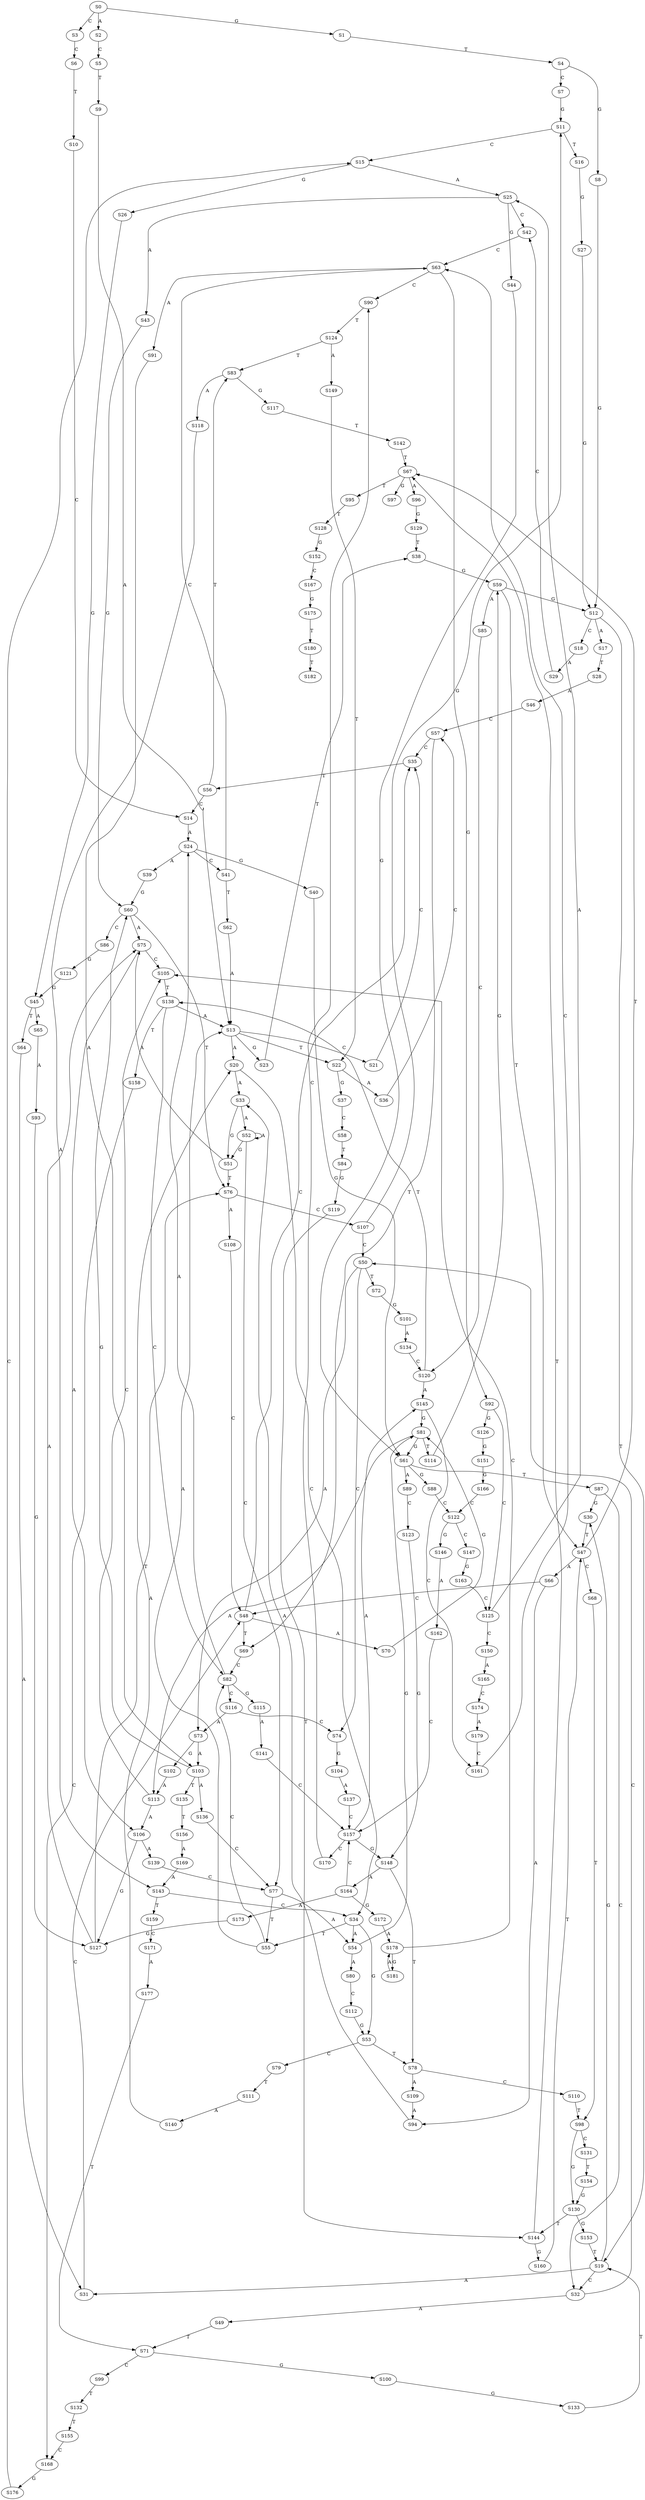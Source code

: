 strict digraph  {
	S0 -> S1 [ label = G ];
	S0 -> S2 [ label = A ];
	S0 -> S3 [ label = C ];
	S1 -> S4 [ label = T ];
	S2 -> S5 [ label = C ];
	S3 -> S6 [ label = C ];
	S4 -> S7 [ label = C ];
	S4 -> S8 [ label = G ];
	S5 -> S9 [ label = T ];
	S6 -> S10 [ label = T ];
	S7 -> S11 [ label = G ];
	S8 -> S12 [ label = G ];
	S9 -> S13 [ label = A ];
	S10 -> S14 [ label = C ];
	S11 -> S15 [ label = C ];
	S11 -> S16 [ label = T ];
	S12 -> S17 [ label = A ];
	S12 -> S18 [ label = C ];
	S12 -> S19 [ label = T ];
	S13 -> S20 [ label = A ];
	S13 -> S21 [ label = C ];
	S13 -> S22 [ label = T ];
	S13 -> S23 [ label = G ];
	S14 -> S24 [ label = A ];
	S15 -> S25 [ label = A ];
	S15 -> S26 [ label = G ];
	S16 -> S27 [ label = G ];
	S17 -> S28 [ label = T ];
	S18 -> S29 [ label = A ];
	S19 -> S30 [ label = G ];
	S19 -> S31 [ label = A ];
	S19 -> S32 [ label = C ];
	S20 -> S33 [ label = A ];
	S20 -> S34 [ label = C ];
	S21 -> S35 [ label = C ];
	S22 -> S36 [ label = A ];
	S22 -> S37 [ label = G ];
	S23 -> S38 [ label = T ];
	S24 -> S39 [ label = A ];
	S24 -> S40 [ label = G ];
	S24 -> S41 [ label = C ];
	S25 -> S42 [ label = C ];
	S25 -> S43 [ label = A ];
	S25 -> S44 [ label = G ];
	S26 -> S45 [ label = G ];
	S27 -> S12 [ label = G ];
	S28 -> S46 [ label = A ];
	S29 -> S42 [ label = C ];
	S30 -> S47 [ label = T ];
	S31 -> S48 [ label = C ];
	S32 -> S49 [ label = A ];
	S32 -> S50 [ label = C ];
	S33 -> S51 [ label = G ];
	S33 -> S52 [ label = A ];
	S34 -> S53 [ label = G ];
	S34 -> S54 [ label = A ];
	S34 -> S55 [ label = T ];
	S35 -> S56 [ label = T ];
	S36 -> S57 [ label = C ];
	S37 -> S58 [ label = C ];
	S38 -> S59 [ label = G ];
	S39 -> S60 [ label = G ];
	S40 -> S61 [ label = G ];
	S41 -> S62 [ label = T ];
	S41 -> S63 [ label = C ];
	S42 -> S63 [ label = C ];
	S43 -> S60 [ label = G ];
	S44 -> S61 [ label = G ];
	S45 -> S64 [ label = T ];
	S45 -> S65 [ label = A ];
	S46 -> S57 [ label = C ];
	S47 -> S66 [ label = A ];
	S47 -> S67 [ label = T ];
	S47 -> S68 [ label = C ];
	S48 -> S69 [ label = T ];
	S48 -> S70 [ label = A ];
	S48 -> S35 [ label = C ];
	S49 -> S71 [ label = T ];
	S50 -> S72 [ label = T ];
	S50 -> S73 [ label = A ];
	S50 -> S74 [ label = C ];
	S51 -> S75 [ label = A ];
	S51 -> S76 [ label = T ];
	S52 -> S51 [ label = G ];
	S52 -> S77 [ label = C ];
	S52 -> S52 [ label = A ];
	S53 -> S78 [ label = T ];
	S53 -> S79 [ label = C ];
	S54 -> S80 [ label = A ];
	S54 -> S81 [ label = G ];
	S55 -> S13 [ label = A ];
	S55 -> S82 [ label = C ];
	S56 -> S83 [ label = T ];
	S56 -> S14 [ label = C ];
	S57 -> S69 [ label = T ];
	S57 -> S35 [ label = C ];
	S58 -> S84 [ label = T ];
	S59 -> S12 [ label = G ];
	S59 -> S47 [ label = T ];
	S59 -> S85 [ label = A ];
	S60 -> S86 [ label = C ];
	S60 -> S75 [ label = A ];
	S60 -> S76 [ label = T ];
	S61 -> S87 [ label = T ];
	S61 -> S88 [ label = G ];
	S61 -> S89 [ label = A ];
	S62 -> S13 [ label = A ];
	S63 -> S90 [ label = C ];
	S63 -> S91 [ label = A ];
	S63 -> S92 [ label = G ];
	S64 -> S31 [ label = A ];
	S65 -> S93 [ label = A ];
	S66 -> S94 [ label = A ];
	S66 -> S48 [ label = C ];
	S67 -> S95 [ label = T ];
	S67 -> S96 [ label = A ];
	S67 -> S97 [ label = G ];
	S68 -> S98 [ label = T ];
	S69 -> S82 [ label = C ];
	S70 -> S81 [ label = G ];
	S71 -> S99 [ label = C ];
	S71 -> S100 [ label = G ];
	S72 -> S101 [ label = G ];
	S73 -> S102 [ label = G ];
	S73 -> S103 [ label = A ];
	S74 -> S104 [ label = G ];
	S75 -> S105 [ label = C ];
	S75 -> S106 [ label = A ];
	S76 -> S107 [ label = C ];
	S76 -> S108 [ label = A ];
	S77 -> S55 [ label = T ];
	S77 -> S54 [ label = A ];
	S78 -> S109 [ label = A ];
	S78 -> S110 [ label = C ];
	S79 -> S111 [ label = T ];
	S80 -> S112 [ label = C ];
	S81 -> S113 [ label = A ];
	S81 -> S114 [ label = T ];
	S81 -> S61 [ label = G ];
	S82 -> S115 [ label = G ];
	S82 -> S116 [ label = C ];
	S82 -> S24 [ label = A ];
	S83 -> S117 [ label = G ];
	S83 -> S118 [ label = A ];
	S84 -> S119 [ label = G ];
	S85 -> S120 [ label = C ];
	S86 -> S121 [ label = G ];
	S87 -> S30 [ label = G ];
	S87 -> S32 [ label = C ];
	S88 -> S122 [ label = C ];
	S89 -> S123 [ label = C ];
	S90 -> S124 [ label = T ];
	S91 -> S103 [ label = A ];
	S92 -> S125 [ label = C ];
	S92 -> S126 [ label = G ];
	S93 -> S127 [ label = G ];
	S94 -> S33 [ label = A ];
	S95 -> S128 [ label = T ];
	S96 -> S129 [ label = G ];
	S98 -> S130 [ label = G ];
	S98 -> S131 [ label = C ];
	S99 -> S132 [ label = T ];
	S100 -> S133 [ label = G ];
	S101 -> S134 [ label = A ];
	S102 -> S113 [ label = A ];
	S103 -> S135 [ label = T ];
	S103 -> S136 [ label = A ];
	S103 -> S60 [ label = G ];
	S104 -> S137 [ label = A ];
	S105 -> S138 [ label = T ];
	S106 -> S139 [ label = A ];
	S106 -> S127 [ label = G ];
	S107 -> S50 [ label = C ];
	S107 -> S11 [ label = G ];
	S108 -> S48 [ label = C ];
	S109 -> S94 [ label = A ];
	S110 -> S98 [ label = T ];
	S111 -> S140 [ label = A ];
	S112 -> S53 [ label = G ];
	S113 -> S105 [ label = C ];
	S113 -> S106 [ label = A ];
	S114 -> S59 [ label = G ];
	S115 -> S141 [ label = A ];
	S116 -> S73 [ label = A ];
	S116 -> S74 [ label = C ];
	S117 -> S142 [ label = T ];
	S118 -> S143 [ label = A ];
	S119 -> S144 [ label = T ];
	S120 -> S138 [ label = T ];
	S120 -> S145 [ label = A ];
	S121 -> S45 [ label = G ];
	S122 -> S146 [ label = G ];
	S122 -> S147 [ label = C ];
	S123 -> S148 [ label = G ];
	S124 -> S83 [ label = T ];
	S124 -> S149 [ label = A ];
	S125 -> S150 [ label = C ];
	S125 -> S25 [ label = A ];
	S126 -> S151 [ label = G ];
	S127 -> S75 [ label = A ];
	S127 -> S76 [ label = T ];
	S128 -> S152 [ label = G ];
	S129 -> S38 [ label = T ];
	S130 -> S153 [ label = G ];
	S130 -> S144 [ label = T ];
	S131 -> S154 [ label = T ];
	S132 -> S155 [ label = T ];
	S133 -> S19 [ label = T ];
	S134 -> S120 [ label = C ];
	S135 -> S156 [ label = T ];
	S136 -> S77 [ label = C ];
	S137 -> S157 [ label = C ];
	S138 -> S82 [ label = C ];
	S138 -> S13 [ label = A ];
	S138 -> S158 [ label = T ];
	S139 -> S77 [ label = C ];
	S140 -> S20 [ label = A ];
	S141 -> S157 [ label = C ];
	S142 -> S67 [ label = T ];
	S143 -> S34 [ label = C ];
	S143 -> S159 [ label = T ];
	S144 -> S160 [ label = G ];
	S144 -> S67 [ label = T ];
	S145 -> S161 [ label = C ];
	S145 -> S81 [ label = G ];
	S146 -> S162 [ label = A ];
	S147 -> S163 [ label = G ];
	S148 -> S164 [ label = A ];
	S148 -> S78 [ label = T ];
	S149 -> S22 [ label = T ];
	S150 -> S165 [ label = A ];
	S151 -> S166 [ label = G ];
	S152 -> S167 [ label = C ];
	S153 -> S19 [ label = T ];
	S154 -> S130 [ label = G ];
	S155 -> S168 [ label = C ];
	S156 -> S169 [ label = A ];
	S157 -> S145 [ label = A ];
	S157 -> S170 [ label = C ];
	S157 -> S148 [ label = G ];
	S158 -> S168 [ label = C ];
	S159 -> S171 [ label = C ];
	S160 -> S47 [ label = T ];
	S161 -> S63 [ label = C ];
	S162 -> S157 [ label = C ];
	S163 -> S125 [ label = C ];
	S164 -> S157 [ label = C ];
	S164 -> S172 [ label = G ];
	S164 -> S173 [ label = A ];
	S165 -> S174 [ label = C ];
	S166 -> S122 [ label = C ];
	S167 -> S175 [ label = G ];
	S168 -> S176 [ label = G ];
	S169 -> S143 [ label = A ];
	S170 -> S90 [ label = C ];
	S171 -> S177 [ label = A ];
	S172 -> S178 [ label = A ];
	S173 -> S127 [ label = G ];
	S174 -> S179 [ label = A ];
	S175 -> S180 [ label = T ];
	S176 -> S15 [ label = C ];
	S177 -> S71 [ label = T ];
	S178 -> S105 [ label = C ];
	S178 -> S181 [ label = G ];
	S179 -> S161 [ label = C ];
	S180 -> S182 [ label = T ];
	S181 -> S178 [ label = A ];
}
